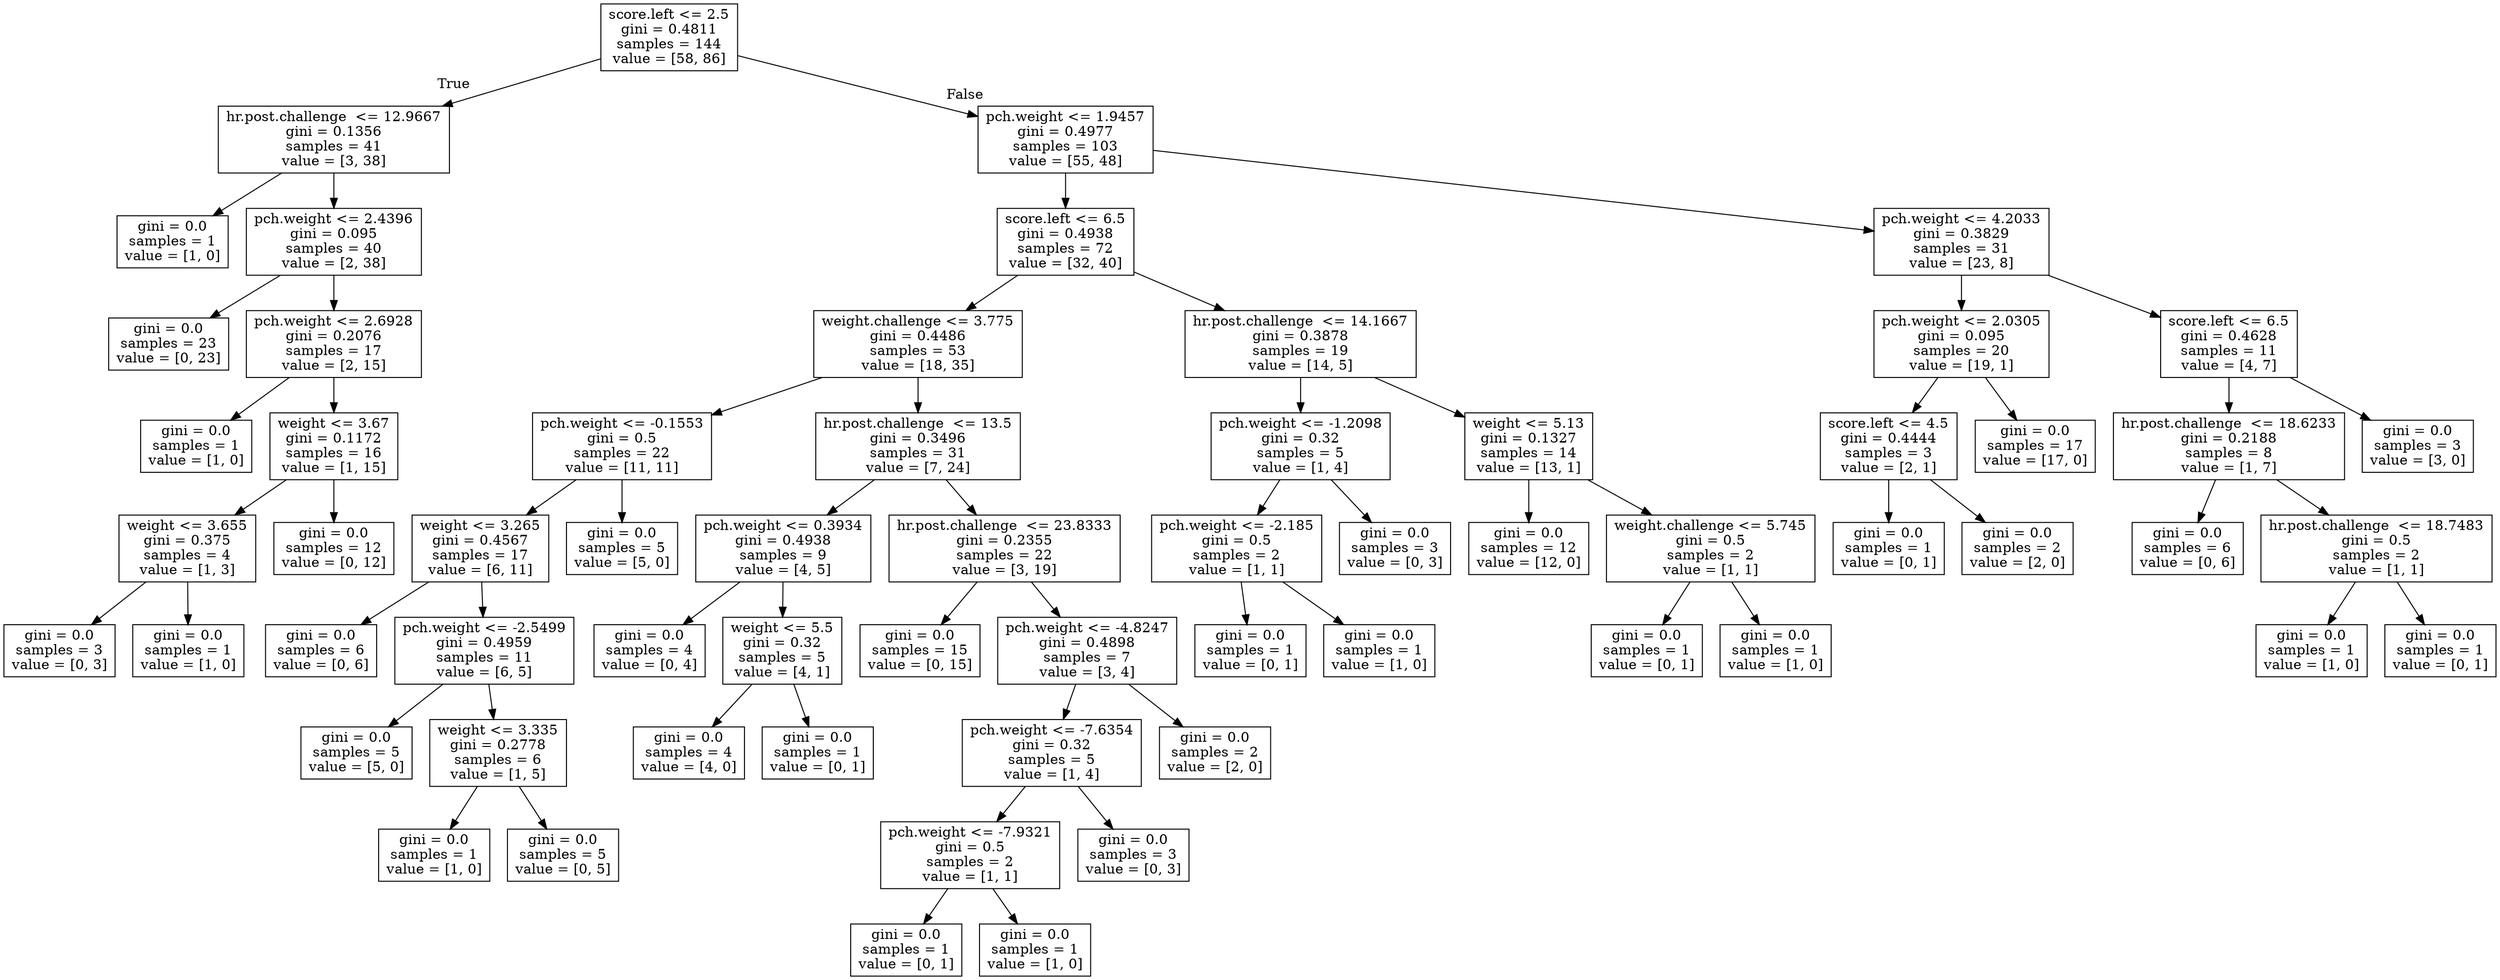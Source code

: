 digraph Tree {
node [shape=box] ;
0 [label="score.left <= 2.5\ngini = 0.4811\nsamples = 144\nvalue = [58, 86]"] ;
1 [label="hr.post.challenge  <= 12.9667\ngini = 0.1356\nsamples = 41\nvalue = [3, 38]"] ;
0 -> 1 [labeldistance=2.5, labelangle=45, headlabel="True"] ;
2 [label="gini = 0.0\nsamples = 1\nvalue = [1, 0]"] ;
1 -> 2 ;
3 [label="pch.weight <= 2.4396\ngini = 0.095\nsamples = 40\nvalue = [2, 38]"] ;
1 -> 3 ;
4 [label="gini = 0.0\nsamples = 23\nvalue = [0, 23]"] ;
3 -> 4 ;
5 [label="pch.weight <= 2.6928\ngini = 0.2076\nsamples = 17\nvalue = [2, 15]"] ;
3 -> 5 ;
6 [label="gini = 0.0\nsamples = 1\nvalue = [1, 0]"] ;
5 -> 6 ;
7 [label="weight <= 3.67\ngini = 0.1172\nsamples = 16\nvalue = [1, 15]"] ;
5 -> 7 ;
8 [label="weight <= 3.655\ngini = 0.375\nsamples = 4\nvalue = [1, 3]"] ;
7 -> 8 ;
9 [label="gini = 0.0\nsamples = 3\nvalue = [0, 3]"] ;
8 -> 9 ;
10 [label="gini = 0.0\nsamples = 1\nvalue = [1, 0]"] ;
8 -> 10 ;
11 [label="gini = 0.0\nsamples = 12\nvalue = [0, 12]"] ;
7 -> 11 ;
12 [label="pch.weight <= 1.9457\ngini = 0.4977\nsamples = 103\nvalue = [55, 48]"] ;
0 -> 12 [labeldistance=2.5, labelangle=-45, headlabel="False"] ;
13 [label="score.left <= 6.5\ngini = 0.4938\nsamples = 72\nvalue = [32, 40]"] ;
12 -> 13 ;
14 [label="weight.challenge <= 3.775\ngini = 0.4486\nsamples = 53\nvalue = [18, 35]"] ;
13 -> 14 ;
15 [label="pch.weight <= -0.1553\ngini = 0.5\nsamples = 22\nvalue = [11, 11]"] ;
14 -> 15 ;
16 [label="weight <= 3.265\ngini = 0.4567\nsamples = 17\nvalue = [6, 11]"] ;
15 -> 16 ;
17 [label="gini = 0.0\nsamples = 6\nvalue = [0, 6]"] ;
16 -> 17 ;
18 [label="pch.weight <= -2.5499\ngini = 0.4959\nsamples = 11\nvalue = [6, 5]"] ;
16 -> 18 ;
19 [label="gini = 0.0\nsamples = 5\nvalue = [5, 0]"] ;
18 -> 19 ;
20 [label="weight <= 3.335\ngini = 0.2778\nsamples = 6\nvalue = [1, 5]"] ;
18 -> 20 ;
21 [label="gini = 0.0\nsamples = 1\nvalue = [1, 0]"] ;
20 -> 21 ;
22 [label="gini = 0.0\nsamples = 5\nvalue = [0, 5]"] ;
20 -> 22 ;
23 [label="gini = 0.0\nsamples = 5\nvalue = [5, 0]"] ;
15 -> 23 ;
24 [label="hr.post.challenge  <= 13.5\ngini = 0.3496\nsamples = 31\nvalue = [7, 24]"] ;
14 -> 24 ;
25 [label="pch.weight <= 0.3934\ngini = 0.4938\nsamples = 9\nvalue = [4, 5]"] ;
24 -> 25 ;
26 [label="gini = 0.0\nsamples = 4\nvalue = [0, 4]"] ;
25 -> 26 ;
27 [label="weight <= 5.5\ngini = 0.32\nsamples = 5\nvalue = [4, 1]"] ;
25 -> 27 ;
28 [label="gini = 0.0\nsamples = 4\nvalue = [4, 0]"] ;
27 -> 28 ;
29 [label="gini = 0.0\nsamples = 1\nvalue = [0, 1]"] ;
27 -> 29 ;
30 [label="hr.post.challenge  <= 23.8333\ngini = 0.2355\nsamples = 22\nvalue = [3, 19]"] ;
24 -> 30 ;
31 [label="gini = 0.0\nsamples = 15\nvalue = [0, 15]"] ;
30 -> 31 ;
32 [label="pch.weight <= -4.8247\ngini = 0.4898\nsamples = 7\nvalue = [3, 4]"] ;
30 -> 32 ;
33 [label="pch.weight <= -7.6354\ngini = 0.32\nsamples = 5\nvalue = [1, 4]"] ;
32 -> 33 ;
34 [label="pch.weight <= -7.9321\ngini = 0.5\nsamples = 2\nvalue = [1, 1]"] ;
33 -> 34 ;
35 [label="gini = 0.0\nsamples = 1\nvalue = [0, 1]"] ;
34 -> 35 ;
36 [label="gini = 0.0\nsamples = 1\nvalue = [1, 0]"] ;
34 -> 36 ;
37 [label="gini = 0.0\nsamples = 3\nvalue = [0, 3]"] ;
33 -> 37 ;
38 [label="gini = 0.0\nsamples = 2\nvalue = [2, 0]"] ;
32 -> 38 ;
39 [label="hr.post.challenge  <= 14.1667\ngini = 0.3878\nsamples = 19\nvalue = [14, 5]"] ;
13 -> 39 ;
40 [label="pch.weight <= -1.2098\ngini = 0.32\nsamples = 5\nvalue = [1, 4]"] ;
39 -> 40 ;
41 [label="pch.weight <= -2.185\ngini = 0.5\nsamples = 2\nvalue = [1, 1]"] ;
40 -> 41 ;
42 [label="gini = 0.0\nsamples = 1\nvalue = [0, 1]"] ;
41 -> 42 ;
43 [label="gini = 0.0\nsamples = 1\nvalue = [1, 0]"] ;
41 -> 43 ;
44 [label="gini = 0.0\nsamples = 3\nvalue = [0, 3]"] ;
40 -> 44 ;
45 [label="weight <= 5.13\ngini = 0.1327\nsamples = 14\nvalue = [13, 1]"] ;
39 -> 45 ;
46 [label="gini = 0.0\nsamples = 12\nvalue = [12, 0]"] ;
45 -> 46 ;
47 [label="weight.challenge <= 5.745\ngini = 0.5\nsamples = 2\nvalue = [1, 1]"] ;
45 -> 47 ;
48 [label="gini = 0.0\nsamples = 1\nvalue = [0, 1]"] ;
47 -> 48 ;
49 [label="gini = 0.0\nsamples = 1\nvalue = [1, 0]"] ;
47 -> 49 ;
50 [label="pch.weight <= 4.2033\ngini = 0.3829\nsamples = 31\nvalue = [23, 8]"] ;
12 -> 50 ;
51 [label="pch.weight <= 2.0305\ngini = 0.095\nsamples = 20\nvalue = [19, 1]"] ;
50 -> 51 ;
52 [label="score.left <= 4.5\ngini = 0.4444\nsamples = 3\nvalue = [2, 1]"] ;
51 -> 52 ;
53 [label="gini = 0.0\nsamples = 1\nvalue = [0, 1]"] ;
52 -> 53 ;
54 [label="gini = 0.0\nsamples = 2\nvalue = [2, 0]"] ;
52 -> 54 ;
55 [label="gini = 0.0\nsamples = 17\nvalue = [17, 0]"] ;
51 -> 55 ;
56 [label="score.left <= 6.5\ngini = 0.4628\nsamples = 11\nvalue = [4, 7]"] ;
50 -> 56 ;
57 [label="hr.post.challenge  <= 18.6233\ngini = 0.2188\nsamples = 8\nvalue = [1, 7]"] ;
56 -> 57 ;
58 [label="gini = 0.0\nsamples = 6\nvalue = [0, 6]"] ;
57 -> 58 ;
59 [label="hr.post.challenge  <= 18.7483\ngini = 0.5\nsamples = 2\nvalue = [1, 1]"] ;
57 -> 59 ;
60 [label="gini = 0.0\nsamples = 1\nvalue = [1, 0]"] ;
59 -> 60 ;
61 [label="gini = 0.0\nsamples = 1\nvalue = [0, 1]"] ;
59 -> 61 ;
62 [label="gini = 0.0\nsamples = 3\nvalue = [3, 0]"] ;
56 -> 62 ;
}